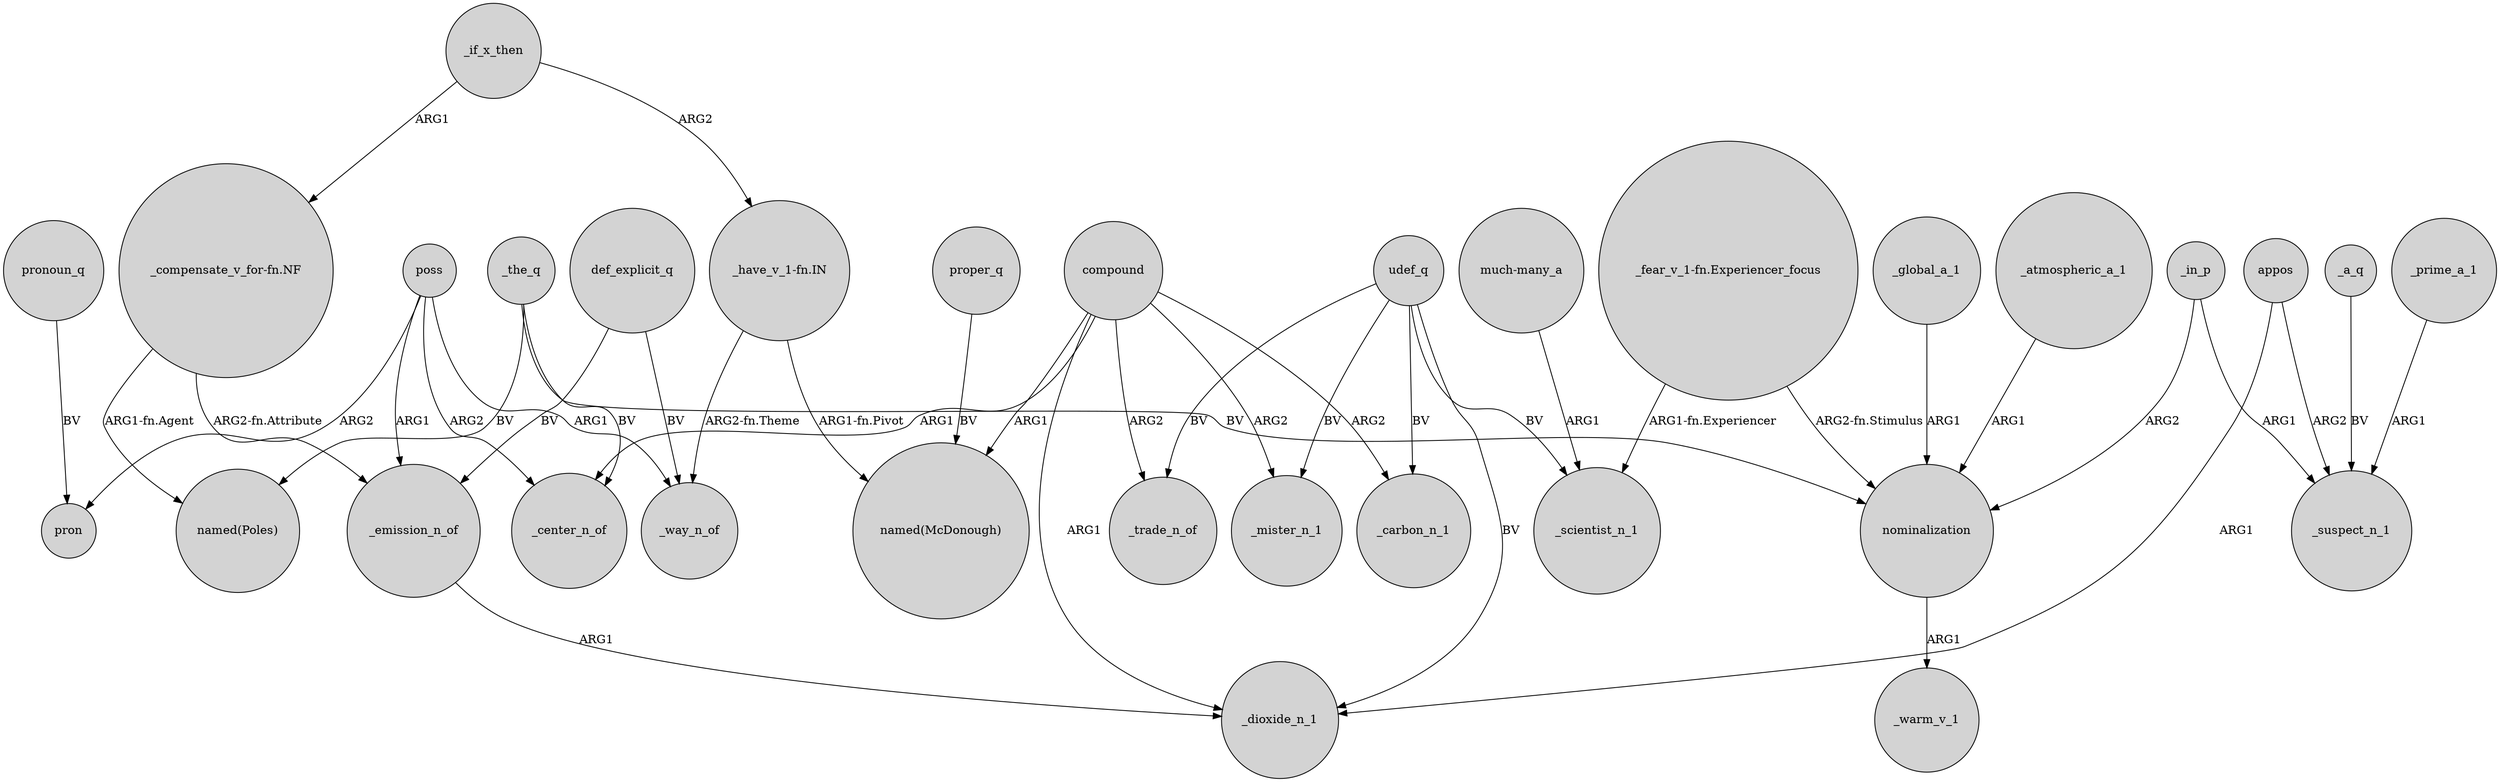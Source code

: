digraph {
	node [shape=circle style=filled]
	_if_x_then -> "_compensate_v_for-fn.NF" [label=ARG1]
	_the_q -> _center_n_of [label=BV]
	_emission_n_of -> _dioxide_n_1 [label=ARG1]
	udef_q -> _trade_n_of [label=BV]
	appos -> _suspect_n_1 [label=ARG2]
	udef_q -> _dioxide_n_1 [label=BV]
	poss -> pron [label=ARG2]
	"_compensate_v_for-fn.NF" -> _emission_n_of [label="ARG2-fn.Attribute"]
	proper_q -> "named(McDonough)" [label=BV]
	_the_q -> nominalization [label=BV]
	nominalization -> _warm_v_1 [label=ARG1]
	compound -> _mister_n_1 [label=ARG2]
	poss -> _way_n_of [label=ARG1]
	poss -> _emission_n_of [label=ARG1]
	compound -> _dioxide_n_1 [label=ARG1]
	udef_q -> _mister_n_1 [label=BV]
	appos -> _dioxide_n_1 [label=ARG1]
	_if_x_then -> "_have_v_1-fn.IN" [label=ARG2]
	"_fear_v_1-fn.Experiencer_focus" -> _scientist_n_1 [label="ARG1-fn.Experiencer"]
	_a_q -> _suspect_n_1 [label=BV]
	compound -> "named(McDonough)" [label=ARG1]
	"_fear_v_1-fn.Experiencer_focus" -> nominalization [label="ARG2-fn.Stimulus"]
	_prime_a_1 -> _suspect_n_1 [label=ARG1]
	_atmospheric_a_1 -> nominalization [label=ARG1]
	pronoun_q -> pron [label=BV]
	def_explicit_q -> _way_n_of [label=BV]
	def_explicit_q -> _emission_n_of [label=BV]
	_in_p -> _suspect_n_1 [label=ARG1]
	_the_q -> "named(Poles)" [label=BV]
	compound -> _trade_n_of [label=ARG2]
	compound -> _center_n_of [label=ARG1]
	udef_q -> _carbon_n_1 [label=BV]
	poss -> _center_n_of [label=ARG2]
	"_have_v_1-fn.IN" -> "named(McDonough)" [label="ARG1-fn.Pivot"]
	udef_q -> _scientist_n_1 [label=BV]
	_global_a_1 -> nominalization [label=ARG1]
	_in_p -> nominalization [label=ARG2]
	"much-many_a" -> _scientist_n_1 [label=ARG1]
	compound -> _carbon_n_1 [label=ARG2]
	"_have_v_1-fn.IN" -> _way_n_of [label="ARG2-fn.Theme"]
	"_compensate_v_for-fn.NF" -> "named(Poles)" [label="ARG1-fn.Agent"]
}
